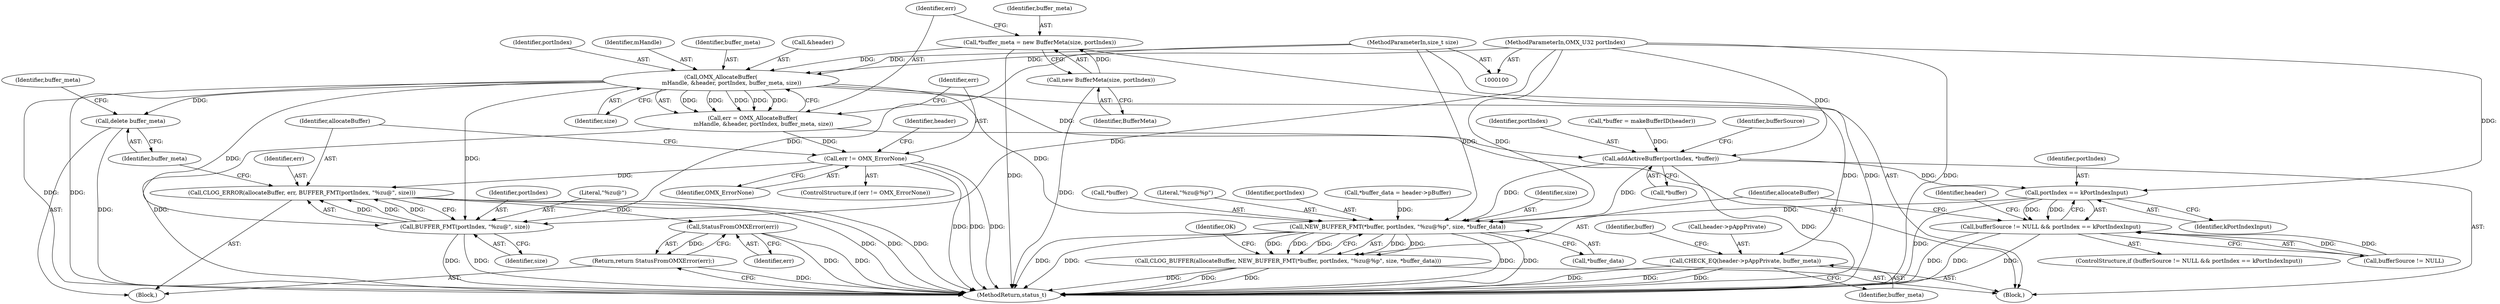 digraph "0_Android_b351eabb428c7ca85a34513c64601f437923d576_2@pointer" {
"1000116" [label="(Call,OMX_AllocateBuffer(\n            mHandle, &header, portIndex, buffer_meta, size))"];
"1000101" [label="(MethodParameterIn,OMX_U32 portIndex)"];
"1000108" [label="(Call,*buffer_meta = new BufferMeta(size, portIndex))"];
"1000110" [label="(Call,new BufferMeta(size, portIndex))"];
"1000102" [label="(MethodParameterIn,size_t size)"];
"1000114" [label="(Call,err = OMX_AllocateBuffer(\n            mHandle, &header, portIndex, buffer_meta, size))"];
"1000124" [label="(Call,err != OMX_ErrorNone)"];
"1000128" [label="(Call,CLOG_ERROR(allocateBuffer, err, BUFFER_FMT(portIndex, \"%zu@\", size)))"];
"1000145" [label="(Call,StatusFromOMXError(err))"];
"1000144" [label="(Return,return StatusFromOMXError(err);)"];
"1000131" [label="(Call,BUFFER_FMT(portIndex, \"%zu@\", size))"];
"1000135" [label="(Call,delete buffer_meta)"];
"1000147" [label="(Call,CHECK_EQ(header->pAppPrivate, buffer_meta))"];
"1000163" [label="(Call,addActiveBuffer(portIndex, *buffer))"];
"1000173" [label="(Call,portIndex == kPortIndexInput)"];
"1000169" [label="(Call,bufferSource != NULL && portIndex == kPortIndexInput)"];
"1000181" [label="(Call,NEW_BUFFER_FMT(*buffer, portIndex, \"%zu@%p\", size, *buffer_data))"];
"1000179" [label="(Call,CLOG_BUFFER(allocateBuffer, NEW_BUFFER_FMT(*buffer, portIndex, \"%zu@%p\", size, *buffer_data)))"];
"1000118" [label="(Call,&header)"];
"1000126" [label="(Identifier,OMX_ErrorNone)"];
"1000178" [label="(Identifier,header)"];
"1000125" [label="(Identifier,err)"];
"1000163" [label="(Call,addActiveBuffer(portIndex, *buffer))"];
"1000134" [label="(Identifier,size)"];
"1000145" [label="(Call,StatusFromOMXError(err))"];
"1000114" [label="(Call,err = OMX_AllocateBuffer(\n            mHandle, &header, portIndex, buffer_meta, size))"];
"1000115" [label="(Identifier,err)"];
"1000127" [label="(Block,)"];
"1000120" [label="(Identifier,portIndex)"];
"1000108" [label="(Call,*buffer_meta = new BufferMeta(size, portIndex))"];
"1000117" [label="(Identifier,mHandle)"];
"1000132" [label="(Identifier,portIndex)"];
"1000123" [label="(ControlStructure,if (err != OMX_ErrorNone))"];
"1000186" [label="(Identifier,size)"];
"1000187" [label="(Call,*buffer_data)"];
"1000182" [label="(Call,*buffer)"];
"1000185" [label="(Literal,\"%zu@%p\")"];
"1000135" [label="(Call,delete buffer_meta)"];
"1000131" [label="(Call,BUFFER_FMT(portIndex, \"%zu@\", size))"];
"1000168" [label="(ControlStructure,if (bufferSource != NULL && portIndex == kPortIndexInput))"];
"1000149" [label="(Identifier,header)"];
"1000191" [label="(MethodReturn,status_t)"];
"1000130" [label="(Identifier,err)"];
"1000136" [label="(Identifier,buffer_meta)"];
"1000110" [label="(Call,new BufferMeta(size, portIndex))"];
"1000164" [label="(Identifier,portIndex)"];
"1000151" [label="(Identifier,buffer_meta)"];
"1000152" [label="(Call,*buffer = makeBufferID(header))"];
"1000179" [label="(Call,CLOG_BUFFER(allocateBuffer, NEW_BUFFER_FMT(*buffer, portIndex, \"%zu@%p\", size, *buffer_data)))"];
"1000181" [label="(Call,NEW_BUFFER_FMT(*buffer, portIndex, \"%zu@%p\", size, *buffer_data))"];
"1000124" [label="(Call,err != OMX_ErrorNone)"];
"1000174" [label="(Identifier,portIndex)"];
"1000144" [label="(Return,return StatusFromOMXError(err);)"];
"1000133" [label="(Literal,\"%zu@\")"];
"1000154" [label="(Identifier,buffer)"];
"1000170" [label="(Call,bufferSource != NULL)"];
"1000184" [label="(Identifier,portIndex)"];
"1000105" [label="(Block,)"];
"1000147" [label="(Call,CHECK_EQ(header->pAppPrivate, buffer_meta))"];
"1000122" [label="(Identifier,size)"];
"1000190" [label="(Identifier,OK)"];
"1000101" [label="(MethodParameterIn,OMX_U32 portIndex)"];
"1000180" [label="(Identifier,allocateBuffer)"];
"1000111" [label="(Identifier,BufferMeta)"];
"1000116" [label="(Call,OMX_AllocateBuffer(\n            mHandle, &header, portIndex, buffer_meta, size))"];
"1000169" [label="(Call,bufferSource != NULL && portIndex == kPortIndexInput)"];
"1000146" [label="(Identifier,err)"];
"1000148" [label="(Call,header->pAppPrivate)"];
"1000109" [label="(Identifier,buffer_meta)"];
"1000138" [label="(Identifier,buffer_meta)"];
"1000173" [label="(Call,portIndex == kPortIndexInput)"];
"1000165" [label="(Call,*buffer)"];
"1000171" [label="(Identifier,bufferSource)"];
"1000102" [label="(MethodParameterIn,size_t size)"];
"1000121" [label="(Identifier,buffer_meta)"];
"1000175" [label="(Identifier,kPortIndexInput)"];
"1000129" [label="(Identifier,allocateBuffer)"];
"1000157" [label="(Call,*buffer_data = header->pBuffer)"];
"1000128" [label="(Call,CLOG_ERROR(allocateBuffer, err, BUFFER_FMT(portIndex, \"%zu@\", size)))"];
"1000116" -> "1000114"  [label="AST: "];
"1000116" -> "1000122"  [label="CFG: "];
"1000117" -> "1000116"  [label="AST: "];
"1000118" -> "1000116"  [label="AST: "];
"1000120" -> "1000116"  [label="AST: "];
"1000121" -> "1000116"  [label="AST: "];
"1000122" -> "1000116"  [label="AST: "];
"1000114" -> "1000116"  [label="CFG: "];
"1000116" -> "1000191"  [label="DDG: "];
"1000116" -> "1000191"  [label="DDG: "];
"1000116" -> "1000114"  [label="DDG: "];
"1000116" -> "1000114"  [label="DDG: "];
"1000116" -> "1000114"  [label="DDG: "];
"1000116" -> "1000114"  [label="DDG: "];
"1000116" -> "1000114"  [label="DDG: "];
"1000101" -> "1000116"  [label="DDG: "];
"1000108" -> "1000116"  [label="DDG: "];
"1000102" -> "1000116"  [label="DDG: "];
"1000116" -> "1000131"  [label="DDG: "];
"1000116" -> "1000131"  [label="DDG: "];
"1000116" -> "1000135"  [label="DDG: "];
"1000116" -> "1000147"  [label="DDG: "];
"1000116" -> "1000163"  [label="DDG: "];
"1000116" -> "1000181"  [label="DDG: "];
"1000101" -> "1000100"  [label="AST: "];
"1000101" -> "1000191"  [label="DDG: "];
"1000101" -> "1000131"  [label="DDG: "];
"1000101" -> "1000163"  [label="DDG: "];
"1000101" -> "1000173"  [label="DDG: "];
"1000101" -> "1000181"  [label="DDG: "];
"1000108" -> "1000105"  [label="AST: "];
"1000108" -> "1000110"  [label="CFG: "];
"1000109" -> "1000108"  [label="AST: "];
"1000110" -> "1000108"  [label="AST: "];
"1000115" -> "1000108"  [label="CFG: "];
"1000108" -> "1000191"  [label="DDG: "];
"1000110" -> "1000108"  [label="DDG: "];
"1000110" -> "1000111"  [label="CFG: "];
"1000111" -> "1000110"  [label="AST: "];
"1000110" -> "1000191"  [label="DDG: "];
"1000102" -> "1000100"  [label="AST: "];
"1000102" -> "1000191"  [label="DDG: "];
"1000102" -> "1000131"  [label="DDG: "];
"1000102" -> "1000181"  [label="DDG: "];
"1000114" -> "1000105"  [label="AST: "];
"1000115" -> "1000114"  [label="AST: "];
"1000125" -> "1000114"  [label="CFG: "];
"1000114" -> "1000191"  [label="DDG: "];
"1000114" -> "1000124"  [label="DDG: "];
"1000124" -> "1000123"  [label="AST: "];
"1000124" -> "1000126"  [label="CFG: "];
"1000125" -> "1000124"  [label="AST: "];
"1000126" -> "1000124"  [label="AST: "];
"1000129" -> "1000124"  [label="CFG: "];
"1000149" -> "1000124"  [label="CFG: "];
"1000124" -> "1000191"  [label="DDG: "];
"1000124" -> "1000191"  [label="DDG: "];
"1000124" -> "1000191"  [label="DDG: "];
"1000124" -> "1000128"  [label="DDG: "];
"1000128" -> "1000127"  [label="AST: "];
"1000128" -> "1000131"  [label="CFG: "];
"1000129" -> "1000128"  [label="AST: "];
"1000130" -> "1000128"  [label="AST: "];
"1000131" -> "1000128"  [label="AST: "];
"1000136" -> "1000128"  [label="CFG: "];
"1000128" -> "1000191"  [label="DDG: "];
"1000128" -> "1000191"  [label="DDG: "];
"1000128" -> "1000191"  [label="DDG: "];
"1000131" -> "1000128"  [label="DDG: "];
"1000131" -> "1000128"  [label="DDG: "];
"1000131" -> "1000128"  [label="DDG: "];
"1000128" -> "1000145"  [label="DDG: "];
"1000145" -> "1000144"  [label="AST: "];
"1000145" -> "1000146"  [label="CFG: "];
"1000146" -> "1000145"  [label="AST: "];
"1000144" -> "1000145"  [label="CFG: "];
"1000145" -> "1000191"  [label="DDG: "];
"1000145" -> "1000191"  [label="DDG: "];
"1000145" -> "1000144"  [label="DDG: "];
"1000144" -> "1000127"  [label="AST: "];
"1000191" -> "1000144"  [label="CFG: "];
"1000144" -> "1000191"  [label="DDG: "];
"1000131" -> "1000134"  [label="CFG: "];
"1000132" -> "1000131"  [label="AST: "];
"1000133" -> "1000131"  [label="AST: "];
"1000134" -> "1000131"  [label="AST: "];
"1000131" -> "1000191"  [label="DDG: "];
"1000131" -> "1000191"  [label="DDG: "];
"1000135" -> "1000127"  [label="AST: "];
"1000135" -> "1000136"  [label="CFG: "];
"1000136" -> "1000135"  [label="AST: "];
"1000138" -> "1000135"  [label="CFG: "];
"1000135" -> "1000191"  [label="DDG: "];
"1000147" -> "1000105"  [label="AST: "];
"1000147" -> "1000151"  [label="CFG: "];
"1000148" -> "1000147"  [label="AST: "];
"1000151" -> "1000147"  [label="AST: "];
"1000154" -> "1000147"  [label="CFG: "];
"1000147" -> "1000191"  [label="DDG: "];
"1000147" -> "1000191"  [label="DDG: "];
"1000147" -> "1000191"  [label="DDG: "];
"1000163" -> "1000105"  [label="AST: "];
"1000163" -> "1000165"  [label="CFG: "];
"1000164" -> "1000163"  [label="AST: "];
"1000165" -> "1000163"  [label="AST: "];
"1000171" -> "1000163"  [label="CFG: "];
"1000163" -> "1000191"  [label="DDG: "];
"1000152" -> "1000163"  [label="DDG: "];
"1000163" -> "1000173"  [label="DDG: "];
"1000163" -> "1000181"  [label="DDG: "];
"1000163" -> "1000181"  [label="DDG: "];
"1000173" -> "1000169"  [label="AST: "];
"1000173" -> "1000175"  [label="CFG: "];
"1000174" -> "1000173"  [label="AST: "];
"1000175" -> "1000173"  [label="AST: "];
"1000169" -> "1000173"  [label="CFG: "];
"1000173" -> "1000191"  [label="DDG: "];
"1000173" -> "1000169"  [label="DDG: "];
"1000173" -> "1000169"  [label="DDG: "];
"1000173" -> "1000181"  [label="DDG: "];
"1000169" -> "1000168"  [label="AST: "];
"1000169" -> "1000170"  [label="CFG: "];
"1000170" -> "1000169"  [label="AST: "];
"1000178" -> "1000169"  [label="CFG: "];
"1000180" -> "1000169"  [label="CFG: "];
"1000169" -> "1000191"  [label="DDG: "];
"1000169" -> "1000191"  [label="DDG: "];
"1000169" -> "1000191"  [label="DDG: "];
"1000170" -> "1000169"  [label="DDG: "];
"1000170" -> "1000169"  [label="DDG: "];
"1000181" -> "1000179"  [label="AST: "];
"1000181" -> "1000187"  [label="CFG: "];
"1000182" -> "1000181"  [label="AST: "];
"1000184" -> "1000181"  [label="AST: "];
"1000185" -> "1000181"  [label="AST: "];
"1000186" -> "1000181"  [label="AST: "];
"1000187" -> "1000181"  [label="AST: "];
"1000179" -> "1000181"  [label="CFG: "];
"1000181" -> "1000191"  [label="DDG: "];
"1000181" -> "1000191"  [label="DDG: "];
"1000181" -> "1000191"  [label="DDG: "];
"1000181" -> "1000191"  [label="DDG: "];
"1000181" -> "1000179"  [label="DDG: "];
"1000181" -> "1000179"  [label="DDG: "];
"1000181" -> "1000179"  [label="DDG: "];
"1000181" -> "1000179"  [label="DDG: "];
"1000181" -> "1000179"  [label="DDG: "];
"1000157" -> "1000181"  [label="DDG: "];
"1000179" -> "1000105"  [label="AST: "];
"1000180" -> "1000179"  [label="AST: "];
"1000190" -> "1000179"  [label="CFG: "];
"1000179" -> "1000191"  [label="DDG: "];
"1000179" -> "1000191"  [label="DDG: "];
"1000179" -> "1000191"  [label="DDG: "];
}
